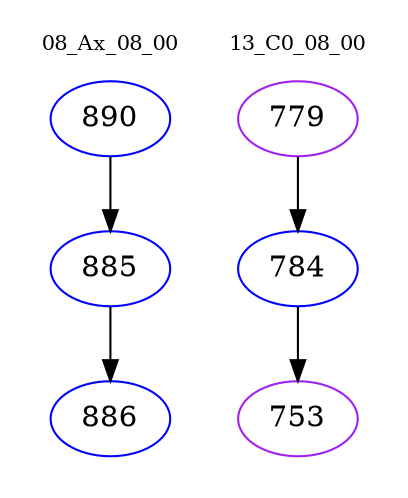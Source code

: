 digraph{
subgraph cluster_0 {
color = white
label = "08_Ax_08_00";
fontsize=10;
T0_890 [label="890", color="blue"]
T0_890 -> T0_885 [color="black"]
T0_885 [label="885", color="blue"]
T0_885 -> T0_886 [color="black"]
T0_886 [label="886", color="blue"]
}
subgraph cluster_1 {
color = white
label = "13_C0_08_00";
fontsize=10;
T1_779 [label="779", color="purple"]
T1_779 -> T1_784 [color="black"]
T1_784 [label="784", color="blue"]
T1_784 -> T1_753 [color="black"]
T1_753 [label="753", color="purple"]
}
}
